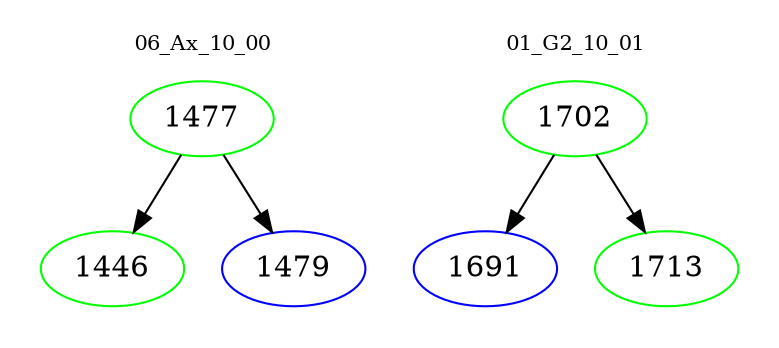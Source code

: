 digraph{
subgraph cluster_0 {
color = white
label = "06_Ax_10_00";
fontsize=10;
T0_1477 [label="1477", color="green"]
T0_1477 -> T0_1446 [color="black"]
T0_1446 [label="1446", color="green"]
T0_1477 -> T0_1479 [color="black"]
T0_1479 [label="1479", color="blue"]
}
subgraph cluster_1 {
color = white
label = "01_G2_10_01";
fontsize=10;
T1_1702 [label="1702", color="green"]
T1_1702 -> T1_1691 [color="black"]
T1_1691 [label="1691", color="blue"]
T1_1702 -> T1_1713 [color="black"]
T1_1713 [label="1713", color="green"]
}
}
